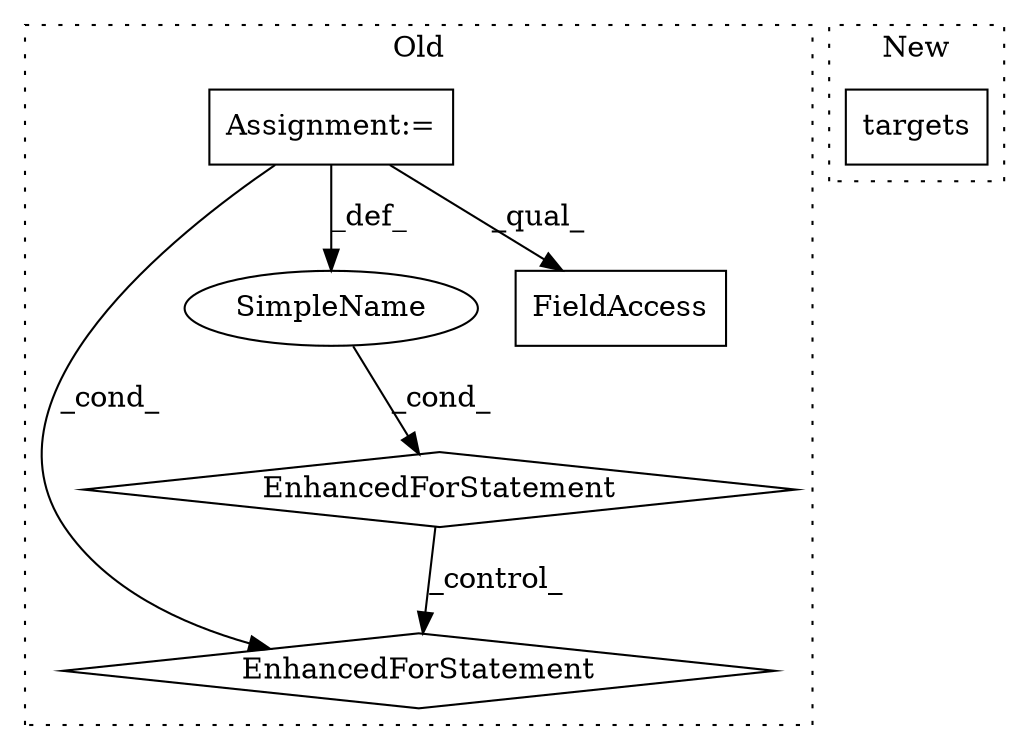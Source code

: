 digraph G {
subgraph cluster0 {
1 [label="EnhancedForStatement" a="70" s="8379,8462" l="61,2" shape="diamond"];
3 [label="Assignment:=" a="7" s="8274,8367" l="57,2" shape="box"];
4 [label="EnhancedForStatement" a="70" s="8274,8367" l="57,2" shape="diamond"];
5 [label="SimpleName" a="42" s="8335" l="8" shape="ellipse"];
6 [label="FieldAccess" a="22" s="8551" l="22" shape="box"];
label = "Old";
style="dotted";
}
subgraph cluster1 {
2 [label="targets" a="32" s="5946,5985" l="8,1" shape="box"];
label = "New";
style="dotted";
}
3 -> 5 [label="_def_"];
3 -> 1 [label="_cond_"];
3 -> 6 [label="_qual_"];
4 -> 1 [label="_control_"];
5 -> 4 [label="_cond_"];
}